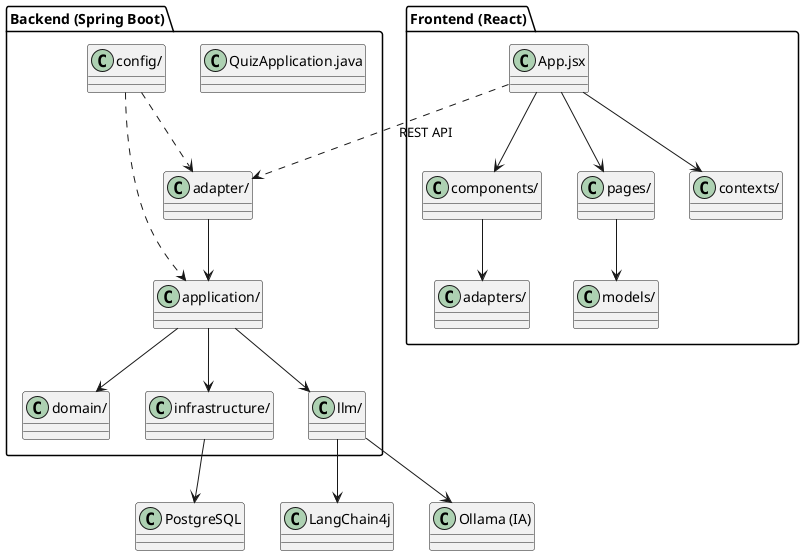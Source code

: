 @startuml

!define RECTANGLE class
skinparam rectangle {
  BackgroundColor #F9F9F9
  BorderColor #333
}

package "Frontend (React)" {
  RECTANGLE "App.jsx" as App
  RECTANGLE "components/" as Components
  RECTANGLE "pages/" as Pages
  RECTANGLE "adapters/" as AdaptersUI
  RECTANGLE "models/" as ModelsUI
  RECTANGLE "contexts/" as ContextsUI
}

package "Backend (Spring Boot)" {
  RECTANGLE "QuizApplication.java" as QuizApp
  RECTANGLE "adapter/" as AdapterBE
  RECTANGLE "application/" as ApplicationBE
  RECTANGLE "domain/" as DomainBE
  RECTANGLE "infrastructure/" as InfraBE
  RECTANGLE "llm/" as LlmBE
  RECTANGLE "config/" as ConfigBE
}

RECTANGLE "PostgreSQL" as DB
RECTANGLE "Ollama (IA)" as Ollama
RECTANGLE "LangChain4j" as LangChain

App --> Components
App --> Pages
Components --> AdaptersUI
Pages --> ModelsUI
App --> ContextsUI

App ..> AdapterBE : REST API
AdapterBE --> ApplicationBE
ApplicationBE --> DomainBE
ApplicationBE --> InfraBE
InfraBE --> DB
LlmBE --> Ollama
LlmBE --> LangChain
ApplicationBE --> LlmBE
ConfigBE ..> AdapterBE
ConfigBE ..> ApplicationBE

@enduml

